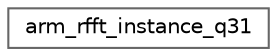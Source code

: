 digraph "Graphical Class Hierarchy"
{
 // LATEX_PDF_SIZE
  bgcolor="transparent";
  edge [fontname=Helvetica,fontsize=10,labelfontname=Helvetica,labelfontsize=10];
  node [fontname=Helvetica,fontsize=10,shape=box,height=0.2,width=0.4];
  rankdir="LR";
  Node0 [id="Node000000",label="arm_rfft_instance_q31",height=0.2,width=0.4,color="grey40", fillcolor="white", style="filled",URL="$structarm__rfft__instance__q31.html",tooltip="Instance structure for the Q31 RFFT/RIFFT function."];
}
